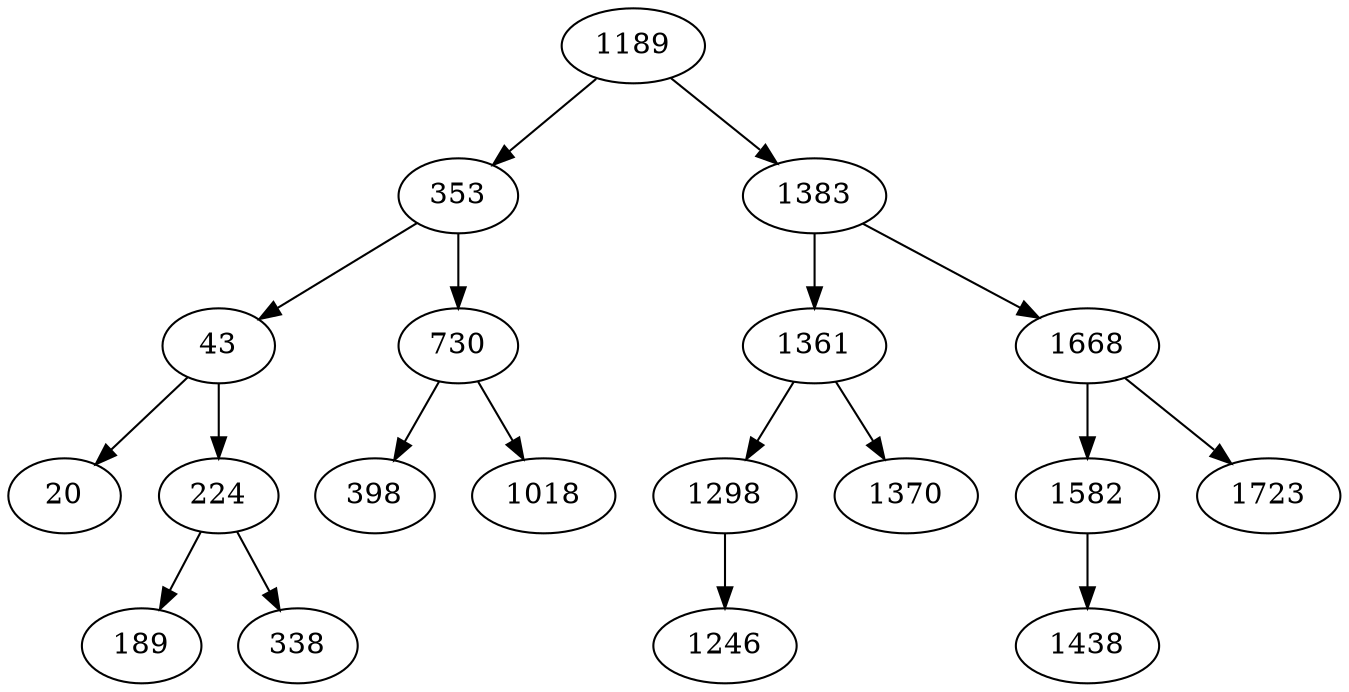 digraph AVLBaum
{
1189 -> 353;
1189 -> 1383;
353 -> 43;
353 -> 730;
43 -> 20;
43 -> 224;
224 -> 189;
224 -> 338;
730 -> 398;
730 -> 1018;
1383 -> 1361;
1383 -> 1668;
1361 -> 1298;
1361 -> 1370;
1298 -> 1246;
1668 -> 1582;
1668 -> 1723;
1582 -> 1438;
}
